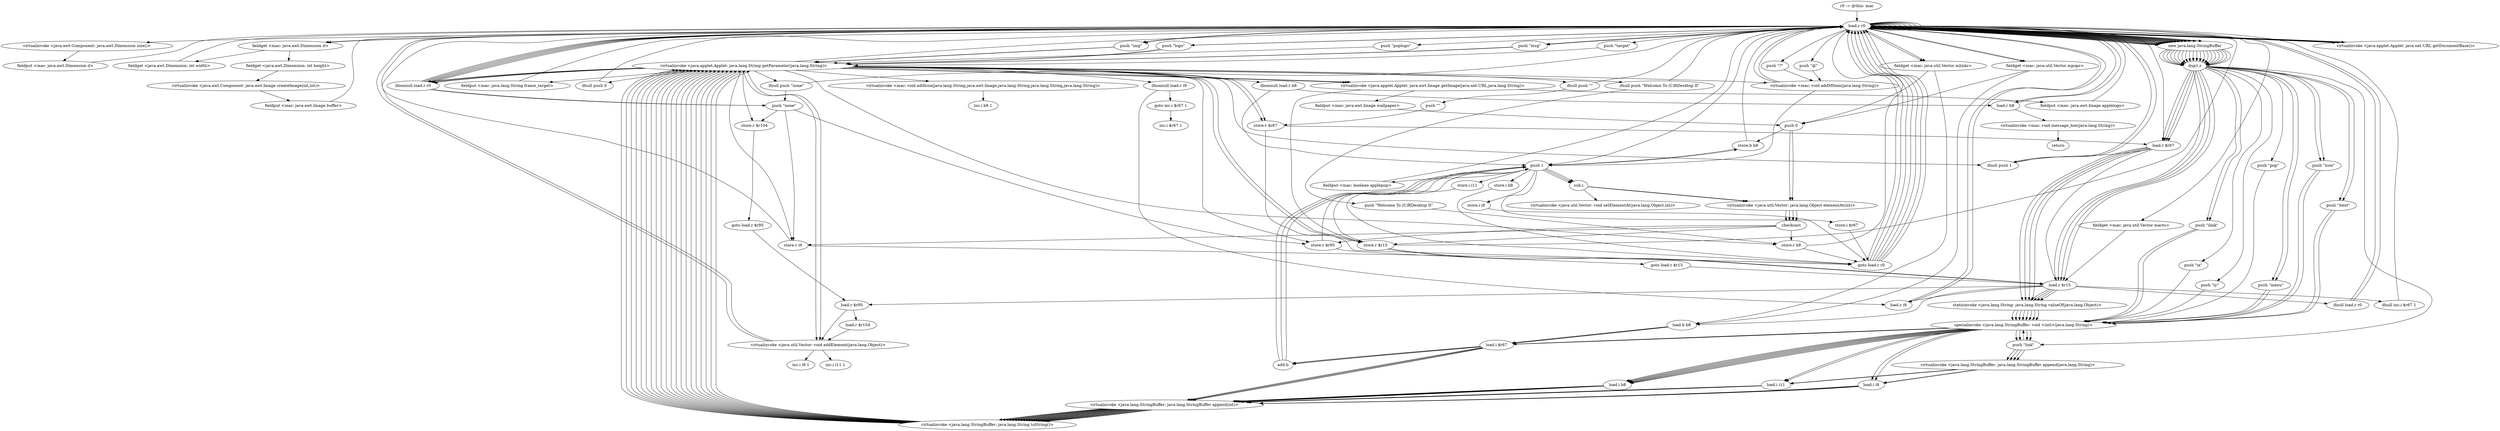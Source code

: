 digraph "" {
    "r0 := @this: mac"
    "load.r r0"
    "r0 := @this: mac"->"load.r r0";
    "load.r r0"->"load.r r0";
    "virtualinvoke <java.awt.Component: java.awt.Dimension size()>"
    "load.r r0"->"virtualinvoke <java.awt.Component: java.awt.Dimension size()>";
    "fieldput <mac: java.awt.Dimension d>"
    "virtualinvoke <java.awt.Component: java.awt.Dimension size()>"->"fieldput <mac: java.awt.Dimension d>";
    "fieldput <mac: java.awt.Dimension d>"->"load.r r0";
    "load.r r0"->"load.r r0";
    "load.r r0"->"load.r r0";
    "fieldget <mac: java.awt.Dimension d>"
    "load.r r0"->"fieldget <mac: java.awt.Dimension d>";
    "fieldget <java.awt.Dimension: int width>"
    "fieldget <mac: java.awt.Dimension d>"->"fieldget <java.awt.Dimension: int width>";
    "fieldget <java.awt.Dimension: int width>"->"load.r r0";
    "load.r r0"->"fieldget <mac: java.awt.Dimension d>";
    "fieldget <java.awt.Dimension: int height>"
    "fieldget <mac: java.awt.Dimension d>"->"fieldget <java.awt.Dimension: int height>";
    "virtualinvoke <java.awt.Component: java.awt.Image createImage(int,int)>"
    "fieldget <java.awt.Dimension: int height>"->"virtualinvoke <java.awt.Component: java.awt.Image createImage(int,int)>";
    "fieldput <mac: java.awt.Image buffer>"
    "virtualinvoke <java.awt.Component: java.awt.Image createImage(int,int)>"->"fieldput <mac: java.awt.Image buffer>";
    "fieldput <mac: java.awt.Image buffer>"->"load.r r0";
    "load.r r0"->"load.r r0";
    "push \"target\""
    "load.r r0"->"push \"target\"";
    "virtualinvoke <java.applet.Applet: java.lang.String getParameter(java.lang.String)>"
    "push \"target\""->"virtualinvoke <java.applet.Applet: java.lang.String getParameter(java.lang.String)>";
    "fieldput <mac: java.lang.String frame_target>"
    "virtualinvoke <java.applet.Applet: java.lang.String getParameter(java.lang.String)>"->"fieldput <mac: java.lang.String frame_target>";
    "fieldput <mac: java.lang.String frame_target>"->"load.r r0";
    "push \"img\""
    "load.r r0"->"push \"img\"";
    "push \"img\""->"virtualinvoke <java.applet.Applet: java.lang.String getParameter(java.lang.String)>";
    "ifnull push 0"
    "virtualinvoke <java.applet.Applet: java.lang.String getParameter(java.lang.String)>"->"ifnull push 0";
    "ifnull push 0"->"load.r r0";
    "load.r r0"->"load.r r0";
    "load.r r0"->"load.r r0";
    "virtualinvoke <java.applet.Applet: java.net.URL getDocumentBase()>"
    "load.r r0"->"virtualinvoke <java.applet.Applet: java.net.URL getDocumentBase()>";
    "virtualinvoke <java.applet.Applet: java.net.URL getDocumentBase()>"->"load.r r0";
    "load.r r0"->"push \"img\"";
    "push \"img\""->"virtualinvoke <java.applet.Applet: java.lang.String getParameter(java.lang.String)>";
    "virtualinvoke <java.applet.Applet: java.awt.Image getImage(java.net.URL,java.lang.String)>"
    "virtualinvoke <java.applet.Applet: java.lang.String getParameter(java.lang.String)>"->"virtualinvoke <java.applet.Applet: java.awt.Image getImage(java.net.URL,java.lang.String)>";
    "fieldput <mac: java.awt.Image wallpaper>"
    "virtualinvoke <java.applet.Applet: java.awt.Image getImage(java.net.URL,java.lang.String)>"->"fieldput <mac: java.awt.Image wallpaper>";
    "push 0"
    "fieldput <mac: java.awt.Image wallpaper>"->"push 0";
    "store.b b8"
    "push 0"->"store.b b8";
    "store.b b8"->"load.r r0";
    "push \"logo\""
    "load.r r0"->"push \"logo\"";
    "push \"logo\""->"virtualinvoke <java.applet.Applet: java.lang.String getParameter(java.lang.String)>";
    "ifnull push 1"
    "virtualinvoke <java.applet.Applet: java.lang.String getParameter(java.lang.String)>"->"ifnull push 1";
    "ifnull push 1"->"load.r r0";
    "push \"@\""
    "load.r r0"->"push \"@\"";
    "virtualinvoke <mac: void addMItem(java.lang.String)>"
    "push \"@\""->"virtualinvoke <mac: void addMItem(java.lang.String)>";
    "virtualinvoke <mac: void addMItem(java.lang.String)>"->"load.r r0";
    "load.r r0"->"load.r r0";
    "load.r r0"->"load.r r0";
    "load.r r0"->"virtualinvoke <java.applet.Applet: java.net.URL getDocumentBase()>";
    "virtualinvoke <java.applet.Applet: java.net.URL getDocumentBase()>"->"load.r r0";
    "load.r r0"->"push \"logo\"";
    "push \"logo\""->"virtualinvoke <java.applet.Applet: java.lang.String getParameter(java.lang.String)>";
    "virtualinvoke <java.applet.Applet: java.lang.String getParameter(java.lang.String)>"->"virtualinvoke <java.applet.Applet: java.awt.Image getImage(java.net.URL,java.lang.String)>";
    "fieldput <mac: java.awt.Image applelogo>"
    "virtualinvoke <java.applet.Applet: java.awt.Image getImage(java.net.URL,java.lang.String)>"->"fieldput <mac: java.awt.Image applelogo>";
    "fieldput <mac: java.awt.Image applelogo>"->"load.r r0";
    "push \"poplogo\""
    "load.r r0"->"push \"poplogo\"";
    "push \"poplogo\""->"virtualinvoke <java.applet.Applet: java.lang.String getParameter(java.lang.String)>";
    "store.r $r67"
    "virtualinvoke <java.applet.Applet: java.lang.String getParameter(java.lang.String)>"->"store.r $r67";
    "load.r $r67"
    "store.r $r67"->"load.r $r67";
    "load.r $r67"->"ifnull push 1";
    "ifnull push 1"->"load.r r0";
    "push 1"
    "load.r r0"->"push 1";
    "fieldput <mac: boolean applepop>"
    "push 1"->"fieldput <mac: boolean applepop>";
    "fieldput <mac: boolean applepop>"->"load.r r0";
    "fieldget <mac: java.util.Vector mpops>"
    "load.r r0"->"fieldget <mac: java.util.Vector mpops>";
    "fieldget <mac: java.util.Vector mpops>"->"push 0";
    "virtualinvoke <java.util.Vector: java.lang.Object elementAt(int)>"
    "push 0"->"virtualinvoke <java.util.Vector: java.lang.Object elementAt(int)>";
    "checkcast"
    "virtualinvoke <java.util.Vector: java.lang.Object elementAt(int)>"->"checkcast";
    "store.r b8"
    "checkcast"->"store.r b8";
    "store.r b8"->"load.r r0";
    "fieldget <mac: java.util.Vector mlinks>"
    "load.r r0"->"fieldget <mac: java.util.Vector mlinks>";
    "fieldget <mac: java.util.Vector mlinks>"->"push 0";
    "push 0"->"virtualinvoke <java.util.Vector: java.lang.Object elementAt(int)>";
    "virtualinvoke <java.util.Vector: java.lang.Object elementAt(int)>"->"checkcast";
    "store.r $r15"
    "checkcast"->"store.r $r15";
    "store.r $r15"->"push 1";
    "store.i i9"
    "push 1"->"store.i i9";
    "goto load.r r0"
    "store.i i9"->"goto load.r r0";
    "goto load.r r0"->"load.r r0";
    "new java.lang.StringBuffer"
    "load.r r0"->"new java.lang.StringBuffer";
    "dup1.r"
    "new java.lang.StringBuffer"->"dup1.r";
    "dup1.r"->"load.r $r67";
    "staticinvoke <java.lang.String: java.lang.String valueOf(java.lang.Object)>"
    "load.r $r67"->"staticinvoke <java.lang.String: java.lang.String valueOf(java.lang.Object)>";
    "specialinvoke <java.lang.StringBuffer: void <init>(java.lang.String)>"
    "staticinvoke <java.lang.String: java.lang.String valueOf(java.lang.Object)>"->"specialinvoke <java.lang.StringBuffer: void <init>(java.lang.String)>";
    "load.i i9"
    "specialinvoke <java.lang.StringBuffer: void <init>(java.lang.String)>"->"load.i i9";
    "virtualinvoke <java.lang.StringBuffer: java.lang.StringBuffer append(int)>"
    "load.i i9"->"virtualinvoke <java.lang.StringBuffer: java.lang.StringBuffer append(int)>";
    "virtualinvoke <java.lang.StringBuffer: java.lang.String toString()>"
    "virtualinvoke <java.lang.StringBuffer: java.lang.StringBuffer append(int)>"->"virtualinvoke <java.lang.StringBuffer: java.lang.String toString()>";
    "virtualinvoke <java.lang.StringBuffer: java.lang.String toString()>"->"virtualinvoke <java.applet.Applet: java.lang.String getParameter(java.lang.String)>";
    "ifnonnull load.r b8"
    "virtualinvoke <java.applet.Applet: java.lang.String getParameter(java.lang.String)>"->"ifnonnull load.r b8";
    "ifnonnull load.r b8"->"push 1";
    "push 1"->"store.b b8";
    "store.b b8"->"push 1";
    "store.i $r67"
    "push 1"->"store.i $r67";
    "store.i $r67"->"goto load.r r0";
    "goto load.r r0"->"load.r r0";
    "load.r r0"->"new java.lang.StringBuffer";
    "new java.lang.StringBuffer"->"dup1.r";
    "push \"menu\""
    "dup1.r"->"push \"menu\"";
    "push \"menu\""->"specialinvoke <java.lang.StringBuffer: void <init>(java.lang.String)>";
    "load.i $r67"
    "specialinvoke <java.lang.StringBuffer: void <init>(java.lang.String)>"->"load.i $r67";
    "load.i $r67"->"virtualinvoke <java.lang.StringBuffer: java.lang.StringBuffer append(int)>";
    "virtualinvoke <java.lang.StringBuffer: java.lang.StringBuffer append(int)>"->"virtualinvoke <java.lang.StringBuffer: java.lang.String toString()>";
    "virtualinvoke <java.lang.StringBuffer: java.lang.String toString()>"->"virtualinvoke <java.applet.Applet: java.lang.String getParameter(java.lang.String)>";
    "ifnonnull load.r r0"
    "virtualinvoke <java.applet.Applet: java.lang.String getParameter(java.lang.String)>"->"ifnonnull load.r r0";
    "ifnonnull load.r r0"->"load.r r0";
    "push \"?\""
    "load.r r0"->"push \"?\"";
    "push \"?\""->"virtualinvoke <mac: void addMItem(java.lang.String)>";
    "virtualinvoke <mac: void addMItem(java.lang.String)>"->"push 1";
    "store.i b8"
    "push 1"->"store.i b8";
    "store.i b8"->"goto load.r r0";
    "goto load.r r0"->"load.r r0";
    "load.r r0"->"new java.lang.StringBuffer";
    "new java.lang.StringBuffer"->"dup1.r";
    "push \"icon\""
    "dup1.r"->"push \"icon\"";
    "push \"icon\""->"specialinvoke <java.lang.StringBuffer: void <init>(java.lang.String)>";
    "load.i b8"
    "specialinvoke <java.lang.StringBuffer: void <init>(java.lang.String)>"->"load.i b8";
    "load.i b8"->"virtualinvoke <java.lang.StringBuffer: java.lang.StringBuffer append(int)>";
    "virtualinvoke <java.lang.StringBuffer: java.lang.StringBuffer append(int)>"->"virtualinvoke <java.lang.StringBuffer: java.lang.String toString()>";
    "virtualinvoke <java.lang.StringBuffer: java.lang.String toString()>"->"virtualinvoke <java.applet.Applet: java.lang.String getParameter(java.lang.String)>";
    "virtualinvoke <java.applet.Applet: java.lang.String getParameter(java.lang.String)>"->"ifnonnull load.r r0";
    "ifnonnull load.r r0"->"load.r r0";
    "push \"msg\""
    "load.r r0"->"push \"msg\"";
    "push \"msg\""->"virtualinvoke <java.applet.Applet: java.lang.String getParameter(java.lang.String)>";
    "ifnull push \"Welcome To (C)RDesktop II\""
    "virtualinvoke <java.applet.Applet: java.lang.String getParameter(java.lang.String)>"->"ifnull push \"Welcome To (C)RDesktop II\"";
    "ifnull push \"Welcome To (C)RDesktop II\""->"load.r r0";
    "load.r r0"->"push \"msg\"";
    "push \"msg\""->"virtualinvoke <java.applet.Applet: java.lang.String getParameter(java.lang.String)>";
    "virtualinvoke <java.applet.Applet: java.lang.String getParameter(java.lang.String)>"->"store.r b8";
    "store.r b8"->"goto load.r r0";
    "goto load.r r0"->"load.r r0";
    "load.r b8"
    "load.r r0"->"load.r b8";
    "virtualinvoke <mac: void message_box(java.lang.String)>"
    "load.r b8"->"virtualinvoke <mac: void message_box(java.lang.String)>";
    "return"
    "virtualinvoke <mac: void message_box(java.lang.String)>"->"return";
    "push \"Welcome To (C)RDesktop II\""
    "ifnull push \"Welcome To (C)RDesktop II\""->"push \"Welcome To (C)RDesktop II\"";
    "push \"Welcome To (C)RDesktop II\""->"store.r b8";
    "ifnonnull load.r r0"->"load.r r0";
    "load.r r0"->"new java.lang.StringBuffer";
    "new java.lang.StringBuffer"->"dup1.r";
    "push \"itext\""
    "dup1.r"->"push \"itext\"";
    "push \"itext\""->"specialinvoke <java.lang.StringBuffer: void <init>(java.lang.String)>";
    "specialinvoke <java.lang.StringBuffer: void <init>(java.lang.String)>"->"load.i b8";
    "load.i b8"->"virtualinvoke <java.lang.StringBuffer: java.lang.StringBuffer append(int)>";
    "virtualinvoke <java.lang.StringBuffer: java.lang.StringBuffer append(int)>"->"virtualinvoke <java.lang.StringBuffer: java.lang.String toString()>";
    "virtualinvoke <java.lang.StringBuffer: java.lang.String toString()>"->"virtualinvoke <java.applet.Applet: java.lang.String getParameter(java.lang.String)>";
    "ifnull push \"\""
    "virtualinvoke <java.applet.Applet: java.lang.String getParameter(java.lang.String)>"->"ifnull push \"\"";
    "ifnull push \"\""->"load.r r0";
    "load.r r0"->"new java.lang.StringBuffer";
    "new java.lang.StringBuffer"->"dup1.r";
    "dup1.r"->"push \"itext\"";
    "push \"itext\""->"specialinvoke <java.lang.StringBuffer: void <init>(java.lang.String)>";
    "specialinvoke <java.lang.StringBuffer: void <init>(java.lang.String)>"->"load.i b8";
    "load.i b8"->"virtualinvoke <java.lang.StringBuffer: java.lang.StringBuffer append(int)>";
    "virtualinvoke <java.lang.StringBuffer: java.lang.StringBuffer append(int)>"->"virtualinvoke <java.lang.StringBuffer: java.lang.String toString()>";
    "virtualinvoke <java.lang.StringBuffer: java.lang.String toString()>"->"virtualinvoke <java.applet.Applet: java.lang.String getParameter(java.lang.String)>";
    "virtualinvoke <java.applet.Applet: java.lang.String getParameter(java.lang.String)>"->"store.r $r67";
    "store.r $r67"->"goto load.r r0";
    "goto load.r r0"->"load.r r0";
    "load.r r0"->"load.r r0";
    "load.r r0"->"virtualinvoke <java.applet.Applet: java.net.URL getDocumentBase()>";
    "virtualinvoke <java.applet.Applet: java.net.URL getDocumentBase()>"->"load.r r0";
    "load.r r0"->"new java.lang.StringBuffer";
    "new java.lang.StringBuffer"->"dup1.r";
    "dup1.r"->"push \"icon\"";
    "push \"icon\""->"specialinvoke <java.lang.StringBuffer: void <init>(java.lang.String)>";
    "specialinvoke <java.lang.StringBuffer: void <init>(java.lang.String)>"->"load.i b8";
    "load.i b8"->"virtualinvoke <java.lang.StringBuffer: java.lang.StringBuffer append(int)>";
    "virtualinvoke <java.lang.StringBuffer: java.lang.StringBuffer append(int)>"->"virtualinvoke <java.lang.StringBuffer: java.lang.String toString()>";
    "virtualinvoke <java.lang.StringBuffer: java.lang.String toString()>"->"virtualinvoke <java.applet.Applet: java.lang.String getParameter(java.lang.String)>";
    "virtualinvoke <java.applet.Applet: java.lang.String getParameter(java.lang.String)>"->"virtualinvoke <java.applet.Applet: java.awt.Image getImage(java.net.URL,java.lang.String)>";
    "virtualinvoke <java.applet.Applet: java.awt.Image getImage(java.net.URL,java.lang.String)>"->"store.r $r15";
    "store.r $r15"->"load.r r0";
    "load.r r0"->"new java.lang.StringBuffer";
    "new java.lang.StringBuffer"->"dup1.r";
    "push \"ilink\""
    "dup1.r"->"push \"ilink\"";
    "push \"ilink\""->"specialinvoke <java.lang.StringBuffer: void <init>(java.lang.String)>";
    "specialinvoke <java.lang.StringBuffer: void <init>(java.lang.String)>"->"load.i b8";
    "load.i b8"->"virtualinvoke <java.lang.StringBuffer: java.lang.StringBuffer append(int)>";
    "virtualinvoke <java.lang.StringBuffer: java.lang.StringBuffer append(int)>"->"virtualinvoke <java.lang.StringBuffer: java.lang.String toString()>";
    "virtualinvoke <java.lang.StringBuffer: java.lang.String toString()>"->"virtualinvoke <java.applet.Applet: java.lang.String getParameter(java.lang.String)>";
    "ifnull push \"none\""
    "virtualinvoke <java.applet.Applet: java.lang.String getParameter(java.lang.String)>"->"ifnull push \"none\"";
    "ifnull push \"none\""->"load.r r0";
    "load.r r0"->"new java.lang.StringBuffer";
    "new java.lang.StringBuffer"->"dup1.r";
    "dup1.r"->"push \"ilink\"";
    "push \"ilink\""->"specialinvoke <java.lang.StringBuffer: void <init>(java.lang.String)>";
    "specialinvoke <java.lang.StringBuffer: void <init>(java.lang.String)>"->"load.i b8";
    "load.i b8"->"virtualinvoke <java.lang.StringBuffer: java.lang.StringBuffer append(int)>";
    "virtualinvoke <java.lang.StringBuffer: java.lang.StringBuffer append(int)>"->"virtualinvoke <java.lang.StringBuffer: java.lang.String toString()>";
    "virtualinvoke <java.lang.StringBuffer: java.lang.String toString()>"->"virtualinvoke <java.applet.Applet: java.lang.String getParameter(java.lang.String)>";
    "store.r i9"
    "virtualinvoke <java.applet.Applet: java.lang.String getParameter(java.lang.String)>"->"store.r i9";
    "store.r i9"->"goto load.r r0";
    "goto load.r r0"->"load.r r0";
    "load.r r0"->"load.r $r67";
    "load.r $r15"
    "load.r $r67"->"load.r $r15";
    "load.r i9"
    "load.r $r15"->"load.r i9";
    "load.r i9"->"load.r r0";
    "load.r r0"->"new java.lang.StringBuffer";
    "new java.lang.StringBuffer"->"dup1.r";
    "push \"ix\""
    "dup1.r"->"push \"ix\"";
    "push \"ix\""->"specialinvoke <java.lang.StringBuffer: void <init>(java.lang.String)>";
    "specialinvoke <java.lang.StringBuffer: void <init>(java.lang.String)>"->"load.i b8";
    "load.i b8"->"virtualinvoke <java.lang.StringBuffer: java.lang.StringBuffer append(int)>";
    "virtualinvoke <java.lang.StringBuffer: java.lang.StringBuffer append(int)>"->"virtualinvoke <java.lang.StringBuffer: java.lang.String toString()>";
    "virtualinvoke <java.lang.StringBuffer: java.lang.String toString()>"->"virtualinvoke <java.applet.Applet: java.lang.String getParameter(java.lang.String)>";
    "virtualinvoke <java.applet.Applet: java.lang.String getParameter(java.lang.String)>"->"load.r r0";
    "load.r r0"->"new java.lang.StringBuffer";
    "new java.lang.StringBuffer"->"dup1.r";
    "push \"iy\""
    "dup1.r"->"push \"iy\"";
    "push \"iy\""->"specialinvoke <java.lang.StringBuffer: void <init>(java.lang.String)>";
    "specialinvoke <java.lang.StringBuffer: void <init>(java.lang.String)>"->"load.i b8";
    "load.i b8"->"virtualinvoke <java.lang.StringBuffer: java.lang.StringBuffer append(int)>";
    "virtualinvoke <java.lang.StringBuffer: java.lang.StringBuffer append(int)>"->"virtualinvoke <java.lang.StringBuffer: java.lang.String toString()>";
    "virtualinvoke <java.lang.StringBuffer: java.lang.String toString()>"->"virtualinvoke <java.applet.Applet: java.lang.String getParameter(java.lang.String)>";
    "virtualinvoke <mac: void addIcon(java.lang.String,java.awt.Image,java.lang.String,java.lang.String,java.lang.String)>"
    "virtualinvoke <java.applet.Applet: java.lang.String getParameter(java.lang.String)>"->"virtualinvoke <mac: void addIcon(java.lang.String,java.awt.Image,java.lang.String,java.lang.String,java.lang.String)>";
    "inc.i b8 1"
    "virtualinvoke <mac: void addIcon(java.lang.String,java.awt.Image,java.lang.String,java.lang.String,java.lang.String)>"->"inc.i b8 1";
    "push \"none\""
    "ifnull push \"none\""->"push \"none\"";
    "push \"none\""->"store.r i9";
    "push \"\""
    "ifnull push \"\""->"push \"\"";
    "push \"\""->"store.r $r67";
    "ifnonnull load.r r0"->"load.r r0";
    "load.r r0"->"load.r r0";
    "load.r r0"->"new java.lang.StringBuffer";
    "new java.lang.StringBuffer"->"dup1.r";
    "dup1.r"->"push \"menu\"";
    "push \"menu\""->"specialinvoke <java.lang.StringBuffer: void <init>(java.lang.String)>";
    "specialinvoke <java.lang.StringBuffer: void <init>(java.lang.String)>"->"load.i $r67";
    "load.i $r67"->"virtualinvoke <java.lang.StringBuffer: java.lang.StringBuffer append(int)>";
    "virtualinvoke <java.lang.StringBuffer: java.lang.StringBuffer append(int)>"->"virtualinvoke <java.lang.StringBuffer: java.lang.String toString()>";
    "virtualinvoke <java.lang.StringBuffer: java.lang.String toString()>"->"virtualinvoke <java.applet.Applet: java.lang.String getParameter(java.lang.String)>";
    "virtualinvoke <java.applet.Applet: java.lang.String getParameter(java.lang.String)>"->"virtualinvoke <mac: void addMItem(java.lang.String)>";
    "virtualinvoke <mac: void addMItem(java.lang.String)>"->"load.r r0";
    "load.r r0"->"new java.lang.StringBuffer";
    "new java.lang.StringBuffer"->"dup1.r";
    "push \"pop\""
    "dup1.r"->"push \"pop\"";
    "push \"pop\""->"specialinvoke <java.lang.StringBuffer: void <init>(java.lang.String)>";
    "specialinvoke <java.lang.StringBuffer: void <init>(java.lang.String)>"->"load.i $r67";
    "load.i $r67"->"virtualinvoke <java.lang.StringBuffer: java.lang.StringBuffer append(int)>";
    "virtualinvoke <java.lang.StringBuffer: java.lang.StringBuffer append(int)>"->"virtualinvoke <java.lang.StringBuffer: java.lang.String toString()>";
    "virtualinvoke <java.lang.StringBuffer: java.lang.String toString()>"->"virtualinvoke <java.applet.Applet: java.lang.String getParameter(java.lang.String)>";
    "virtualinvoke <java.applet.Applet: java.lang.String getParameter(java.lang.String)>"->"store.r $r15";
    "store.r $r15"->"load.r $r15";
    "ifnull load.r r0"
    "load.r $r15"->"ifnull load.r r0";
    "ifnull load.r r0"->"load.r r0";
    "load.r r0"->"fieldget <mac: java.util.Vector mpops>";
    "load.b b8"
    "fieldget <mac: java.util.Vector mpops>"->"load.b b8";
    "load.b b8"->"load.i $r67";
    "add.b"
    "load.i $r67"->"add.b";
    "add.b"->"push 1";
    "sub.i"
    "push 1"->"sub.i";
    "sub.i"->"virtualinvoke <java.util.Vector: java.lang.Object elementAt(int)>";
    "virtualinvoke <java.util.Vector: java.lang.Object elementAt(int)>"->"checkcast";
    "checkcast"->"store.r i9";
    "store.r i9"->"load.r r0";
    "load.r r0"->"fieldget <mac: java.util.Vector mlinks>";
    "fieldget <mac: java.util.Vector mlinks>"->"load.b b8";
    "load.b b8"->"load.i $r67";
    "load.i $r67"->"add.b";
    "add.b"->"push 1";
    "push 1"->"sub.i";
    "sub.i"->"virtualinvoke <java.util.Vector: java.lang.Object elementAt(int)>";
    "virtualinvoke <java.util.Vector: java.lang.Object elementAt(int)>"->"checkcast";
    "store.r $r95"
    "checkcast"->"store.r $r95";
    "store.r $r95"->"push 1";
    "store.i i11"
    "push 1"->"store.i i11";
    "store.i i11"->"goto load.r r0";
    "goto load.r r0"->"load.r r0";
    "load.r r0"->"new java.lang.StringBuffer";
    "new java.lang.StringBuffer"->"dup1.r";
    "dup1.r"->"load.r $r15";
    "load.r $r15"->"staticinvoke <java.lang.String: java.lang.String valueOf(java.lang.Object)>";
    "staticinvoke <java.lang.String: java.lang.String valueOf(java.lang.Object)>"->"specialinvoke <java.lang.StringBuffer: void <init>(java.lang.String)>";
    "load.i i11"
    "specialinvoke <java.lang.StringBuffer: void <init>(java.lang.String)>"->"load.i i11";
    "load.i i11"->"virtualinvoke <java.lang.StringBuffer: java.lang.StringBuffer append(int)>";
    "virtualinvoke <java.lang.StringBuffer: java.lang.StringBuffer append(int)>"->"virtualinvoke <java.lang.StringBuffer: java.lang.String toString()>";
    "virtualinvoke <java.lang.StringBuffer: java.lang.String toString()>"->"virtualinvoke <java.applet.Applet: java.lang.String getParameter(java.lang.String)>";
    "ifnonnull load.r i9"
    "virtualinvoke <java.applet.Applet: java.lang.String getParameter(java.lang.String)>"->"ifnonnull load.r i9";
    "goto inc.i $r67 1"
    "ifnonnull load.r i9"->"goto inc.i $r67 1";
    "inc.i $r67 1"
    "goto inc.i $r67 1"->"inc.i $r67 1";
    "ifnonnull load.r i9"->"load.r i9";
    "load.r i9"->"load.r r0";
    "load.r r0"->"new java.lang.StringBuffer";
    "new java.lang.StringBuffer"->"dup1.r";
    "dup1.r"->"load.r $r15";
    "load.r $r15"->"staticinvoke <java.lang.String: java.lang.String valueOf(java.lang.Object)>";
    "staticinvoke <java.lang.String: java.lang.String valueOf(java.lang.Object)>"->"specialinvoke <java.lang.StringBuffer: void <init>(java.lang.String)>";
    "specialinvoke <java.lang.StringBuffer: void <init>(java.lang.String)>"->"load.i i11";
    "load.i i11"->"virtualinvoke <java.lang.StringBuffer: java.lang.StringBuffer append(int)>";
    "virtualinvoke <java.lang.StringBuffer: java.lang.StringBuffer append(int)>"->"virtualinvoke <java.lang.StringBuffer: java.lang.String toString()>";
    "virtualinvoke <java.lang.StringBuffer: java.lang.String toString()>"->"virtualinvoke <java.applet.Applet: java.lang.String getParameter(java.lang.String)>";
    "virtualinvoke <java.util.Vector: void addElement(java.lang.Object)>"
    "virtualinvoke <java.applet.Applet: java.lang.String getParameter(java.lang.String)>"->"virtualinvoke <java.util.Vector: void addElement(java.lang.Object)>";
    "virtualinvoke <java.util.Vector: void addElement(java.lang.Object)>"->"load.r r0";
    "load.r r0"->"new java.lang.StringBuffer";
    "new java.lang.StringBuffer"->"dup1.r";
    "dup1.r"->"load.r $r15";
    "load.r $r15"->"staticinvoke <java.lang.String: java.lang.String valueOf(java.lang.Object)>";
    "staticinvoke <java.lang.String: java.lang.String valueOf(java.lang.Object)>"->"specialinvoke <java.lang.StringBuffer: void <init>(java.lang.String)>";
    "push \"link\""
    "specialinvoke <java.lang.StringBuffer: void <init>(java.lang.String)>"->"push \"link\"";
    "virtualinvoke <java.lang.StringBuffer: java.lang.StringBuffer append(java.lang.String)>"
    "push \"link\""->"virtualinvoke <java.lang.StringBuffer: java.lang.StringBuffer append(java.lang.String)>";
    "virtualinvoke <java.lang.StringBuffer: java.lang.StringBuffer append(java.lang.String)>"->"load.i i11";
    "load.i i11"->"virtualinvoke <java.lang.StringBuffer: java.lang.StringBuffer append(int)>";
    "virtualinvoke <java.lang.StringBuffer: java.lang.StringBuffer append(int)>"->"virtualinvoke <java.lang.StringBuffer: java.lang.String toString()>";
    "virtualinvoke <java.lang.StringBuffer: java.lang.String toString()>"->"virtualinvoke <java.applet.Applet: java.lang.String getParameter(java.lang.String)>";
    "virtualinvoke <java.applet.Applet: java.lang.String getParameter(java.lang.String)>"->"ifnonnull load.r r0";
    "ifnonnull load.r r0"->"push \"none\"";
    "store.r $r104"
    "push \"none\""->"store.r $r104";
    "goto load.r $r95"
    "store.r $r104"->"goto load.r $r95";
    "load.r $r95"
    "goto load.r $r95"->"load.r $r95";
    "load.r $r104"
    "load.r $r95"->"load.r $r104";
    "load.r $r104"->"virtualinvoke <java.util.Vector: void addElement(java.lang.Object)>";
    "inc.i i11 1"
    "virtualinvoke <java.util.Vector: void addElement(java.lang.Object)>"->"inc.i i11 1";
    "ifnonnull load.r r0"->"load.r r0";
    "load.r r0"->"new java.lang.StringBuffer";
    "new java.lang.StringBuffer"->"dup1.r";
    "dup1.r"->"load.r $r15";
    "load.r $r15"->"staticinvoke <java.lang.String: java.lang.String valueOf(java.lang.Object)>";
    "staticinvoke <java.lang.String: java.lang.String valueOf(java.lang.Object)>"->"specialinvoke <java.lang.StringBuffer: void <init>(java.lang.String)>";
    "specialinvoke <java.lang.StringBuffer: void <init>(java.lang.String)>"->"push \"link\"";
    "push \"link\""->"virtualinvoke <java.lang.StringBuffer: java.lang.StringBuffer append(java.lang.String)>";
    "virtualinvoke <java.lang.StringBuffer: java.lang.StringBuffer append(java.lang.String)>"->"load.i i11";
    "load.i i11"->"virtualinvoke <java.lang.StringBuffer: java.lang.StringBuffer append(int)>";
    "virtualinvoke <java.lang.StringBuffer: java.lang.StringBuffer append(int)>"->"virtualinvoke <java.lang.StringBuffer: java.lang.String toString()>";
    "virtualinvoke <java.lang.StringBuffer: java.lang.String toString()>"->"virtualinvoke <java.applet.Applet: java.lang.String getParameter(java.lang.String)>";
    "virtualinvoke <java.applet.Applet: java.lang.String getParameter(java.lang.String)>"->"store.r $r104";
    "ifnull load.r r0"->"load.r r0";
    "load.r r0"->"new java.lang.StringBuffer";
    "new java.lang.StringBuffer"->"dup1.r";
    "dup1.r"->"push \"link\"";
    "push \"link\""->"specialinvoke <java.lang.StringBuffer: void <init>(java.lang.String)>";
    "specialinvoke <java.lang.StringBuffer: void <init>(java.lang.String)>"->"load.i $r67";
    "load.i $r67"->"virtualinvoke <java.lang.StringBuffer: java.lang.StringBuffer append(int)>";
    "virtualinvoke <java.lang.StringBuffer: java.lang.StringBuffer append(int)>"->"virtualinvoke <java.lang.StringBuffer: java.lang.String toString()>";
    "virtualinvoke <java.lang.StringBuffer: java.lang.String toString()>"->"virtualinvoke <java.applet.Applet: java.lang.String getParameter(java.lang.String)>";
    "virtualinvoke <java.applet.Applet: java.lang.String getParameter(java.lang.String)>"->"store.r $r15";
    "store.r $r15"->"load.r $r15";
    "ifnull inc.i $r67 1"
    "load.r $r15"->"ifnull inc.i $r67 1";
    "ifnull inc.i $r67 1"->"load.r r0";
    "fieldget <mac: java.util.Vector macts>"
    "load.r r0"->"fieldget <mac: java.util.Vector macts>";
    "fieldget <mac: java.util.Vector macts>"->"load.r $r15";
    "load.r $r15"->"load.b b8";
    "load.b b8"->"load.i $r67";
    "load.i $r67"->"add.b";
    "add.b"->"push 1";
    "push 1"->"sub.i";
    "virtualinvoke <java.util.Vector: void setElementAt(java.lang.Object,int)>"
    "sub.i"->"virtualinvoke <java.util.Vector: void setElementAt(java.lang.Object,int)>";
    "ifnonnull load.r b8"->"load.r b8";
    "load.r b8"->"load.r r0";
    "load.r r0"->"new java.lang.StringBuffer";
    "new java.lang.StringBuffer"->"dup1.r";
    "dup1.r"->"load.r $r67";
    "load.r $r67"->"staticinvoke <java.lang.String: java.lang.String valueOf(java.lang.Object)>";
    "staticinvoke <java.lang.String: java.lang.String valueOf(java.lang.Object)>"->"specialinvoke <java.lang.StringBuffer: void <init>(java.lang.String)>";
    "specialinvoke <java.lang.StringBuffer: void <init>(java.lang.String)>"->"load.i i9";
    "load.i i9"->"virtualinvoke <java.lang.StringBuffer: java.lang.StringBuffer append(int)>";
    "virtualinvoke <java.lang.StringBuffer: java.lang.StringBuffer append(int)>"->"virtualinvoke <java.lang.StringBuffer: java.lang.String toString()>";
    "virtualinvoke <java.lang.StringBuffer: java.lang.String toString()>"->"virtualinvoke <java.applet.Applet: java.lang.String getParameter(java.lang.String)>";
    "virtualinvoke <java.applet.Applet: java.lang.String getParameter(java.lang.String)>"->"virtualinvoke <java.util.Vector: void addElement(java.lang.Object)>";
    "virtualinvoke <java.util.Vector: void addElement(java.lang.Object)>"->"load.r r0";
    "load.r r0"->"new java.lang.StringBuffer";
    "new java.lang.StringBuffer"->"dup1.r";
    "dup1.r"->"load.r $r67";
    "load.r $r67"->"staticinvoke <java.lang.String: java.lang.String valueOf(java.lang.Object)>";
    "staticinvoke <java.lang.String: java.lang.String valueOf(java.lang.Object)>"->"specialinvoke <java.lang.StringBuffer: void <init>(java.lang.String)>";
    "specialinvoke <java.lang.StringBuffer: void <init>(java.lang.String)>"->"push \"link\"";
    "push \"link\""->"virtualinvoke <java.lang.StringBuffer: java.lang.StringBuffer append(java.lang.String)>";
    "virtualinvoke <java.lang.StringBuffer: java.lang.StringBuffer append(java.lang.String)>"->"load.i i9";
    "load.i i9"->"virtualinvoke <java.lang.StringBuffer: java.lang.StringBuffer append(int)>";
    "virtualinvoke <java.lang.StringBuffer: java.lang.StringBuffer append(int)>"->"virtualinvoke <java.lang.StringBuffer: java.lang.String toString()>";
    "virtualinvoke <java.lang.StringBuffer: java.lang.String toString()>"->"virtualinvoke <java.applet.Applet: java.lang.String getParameter(java.lang.String)>";
    "virtualinvoke <java.applet.Applet: java.lang.String getParameter(java.lang.String)>"->"ifnonnull load.r r0";
    "ifnonnull load.r r0"->"push \"none\"";
    "push \"none\""->"store.r $r95";
    "goto load.r $r15"
    "store.r $r95"->"goto load.r $r15";
    "goto load.r $r15"->"load.r $r15";
    "load.r $r15"->"load.r $r95";
    "load.r $r95"->"virtualinvoke <java.util.Vector: void addElement(java.lang.Object)>";
    "inc.i i9 1"
    "virtualinvoke <java.util.Vector: void addElement(java.lang.Object)>"->"inc.i i9 1";
    "ifnonnull load.r r0"->"load.r r0";
    "load.r r0"->"new java.lang.StringBuffer";
    "new java.lang.StringBuffer"->"dup1.r";
    "dup1.r"->"load.r $r67";
    "load.r $r67"->"staticinvoke <java.lang.String: java.lang.String valueOf(java.lang.Object)>";
    "staticinvoke <java.lang.String: java.lang.String valueOf(java.lang.Object)>"->"specialinvoke <java.lang.StringBuffer: void <init>(java.lang.String)>";
    "specialinvoke <java.lang.StringBuffer: void <init>(java.lang.String)>"->"push \"link\"";
    "push \"link\""->"virtualinvoke <java.lang.StringBuffer: java.lang.StringBuffer append(java.lang.String)>";
    "virtualinvoke <java.lang.StringBuffer: java.lang.StringBuffer append(java.lang.String)>"->"load.i i9";
    "load.i i9"->"virtualinvoke <java.lang.StringBuffer: java.lang.StringBuffer append(int)>";
    "virtualinvoke <java.lang.StringBuffer: java.lang.StringBuffer append(int)>"->"virtualinvoke <java.lang.StringBuffer: java.lang.String toString()>";
    "virtualinvoke <java.lang.StringBuffer: java.lang.String toString()>"->"virtualinvoke <java.applet.Applet: java.lang.String getParameter(java.lang.String)>";
    "virtualinvoke <java.applet.Applet: java.lang.String getParameter(java.lang.String)>"->"store.r $r95";
}

